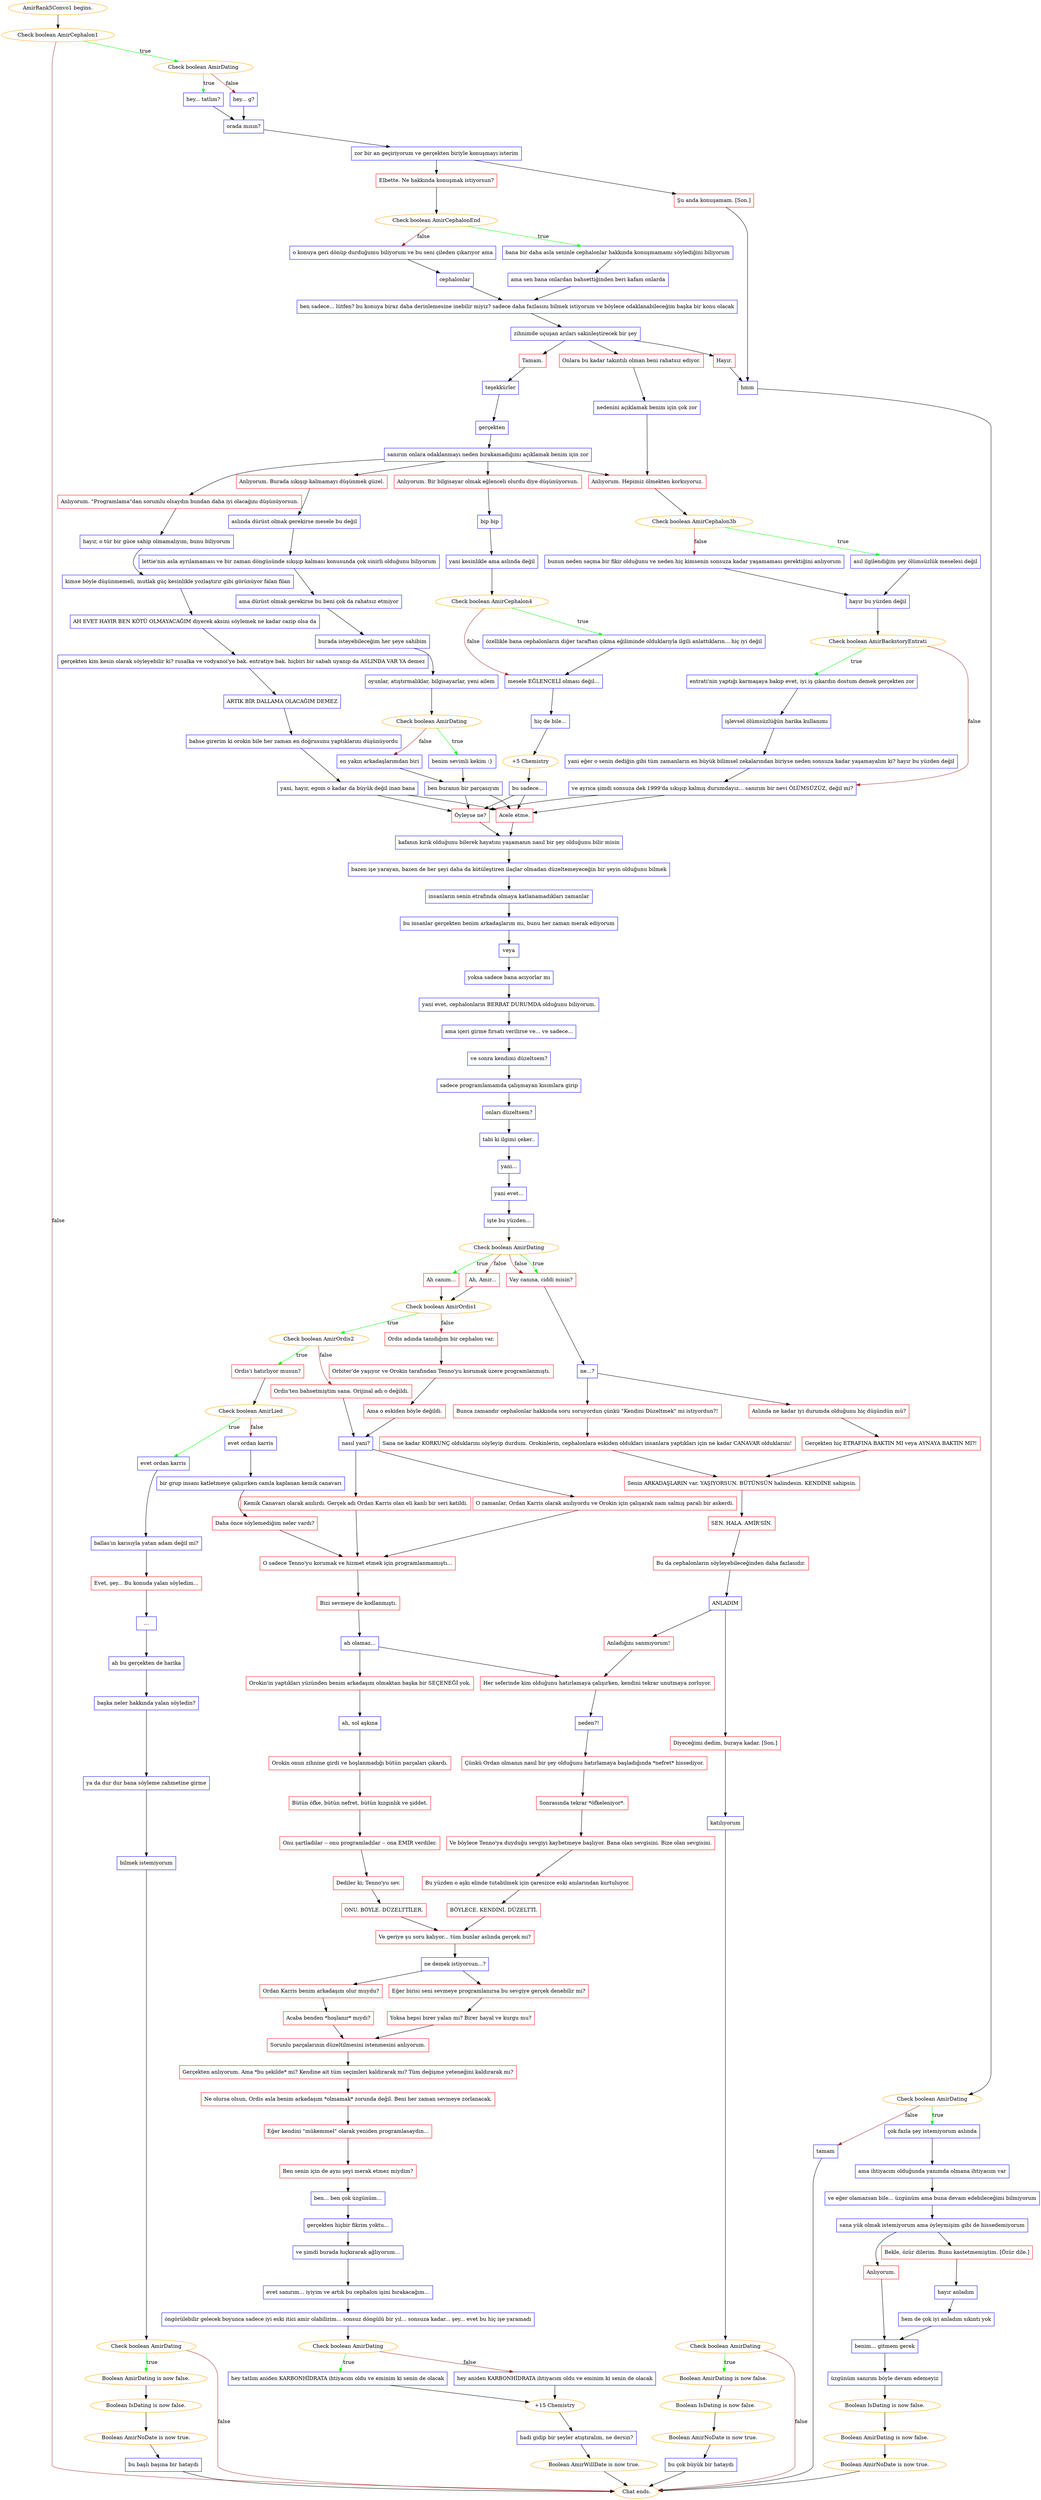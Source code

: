 digraph {
	"AmirRank5Convo1 begins." [color=orange];
		"AmirRank5Convo1 begins." -> j548119213;
	j548119213 [label="Check boolean AmirCephalon1",color=orange];
		j548119213 -> j222941914 [label=true,color=green];
		j548119213 -> "Chat ends." [label=false,color=brown];
	j222941914 [label="Check boolean AmirDating",color=orange];
		j222941914 -> j4132165436 [label=true,color=green];
		j222941914 -> j2435202954 [label=false,color=brown];
	"Chat ends." [color=orange];
	j4132165436 [label="hey... tatlım?",shape=box,color=blue];
		j4132165436 -> j4184373586;
	j2435202954 [label="hey... g?",shape=box,color=blue];
		j2435202954 -> j4184373586;
	j4184373586 [label="orada mısın?",shape=box,color=blue];
		j4184373586 -> j575167663;
	j575167663 [label="zor bir an geçiriyorum ve gerçekten biriyle konuşmayı isterim",shape=box,color=blue];
		j575167663 -> j2513432222;
		j575167663 -> j3032919389;
	j2513432222 [label="Şu anda konuşamam. [Son.]",shape=box,color=red];
		j2513432222 -> j131135649;
	j3032919389 [label="Elbette. Ne hakkında konuşmak istiyorsun?",shape=box,color=red];
		j3032919389 -> j20396458;
	j131135649 [label="hmm",shape=box,color=blue];
		j131135649 -> j674761093;
	j20396458 [label="Check boolean AmirCephalonEnd",color=orange];
		j20396458 -> j3796132901 [label=true,color=green];
		j20396458 -> j3222591417 [label=false,color=brown];
	j674761093 [label="Check boolean AmirDating",color=orange];
		j674761093 -> j274057336 [label=true,color=green];
		j674761093 -> j179117339 [label=false,color=brown];
	j3796132901 [label="bana bir daha asla seninle cephalonlar hakkında konuşmamamı söylediğini biliyorum",shape=box,color=blue];
		j3796132901 -> j2294507764;
	j3222591417 [label="o konuya geri dönüp durduğumu biliyorum ve bu seni çileden çıkarıyor ama",shape=box,color=blue];
		j3222591417 -> j4177842390;
	j274057336 [label="çok fazla şey istemiyorum aslında",shape=box,color=blue];
		j274057336 -> j2093132906;
	j179117339 [label="tamam",shape=box,color=blue];
		j179117339 -> "Chat ends.";
	j2294507764 [label="ama sen bana onlardan bahsettiğinden beri kafam onlarda",shape=box,color=blue];
		j2294507764 -> j3486917861;
	j4177842390 [label="cephalonlar",shape=box,color=blue];
		j4177842390 -> j3486917861;
	j2093132906 [label="ama ihtiyacım olduğunda yanımda olmana ihtiyacım var",shape=box,color=blue];
		j2093132906 -> j1345966389;
	j3486917861 [label="ben sadece... lütfen? bu konuya biraz daha derinlemesine inebilir miyiz? sadece daha fazlasını bilmek istiyorum ve böylece odaklanabileceğim başka bir konu olacak",shape=box,color=blue];
		j3486917861 -> j2673847046;
	j1345966389 [label="ve eğer olamazsan bile... üzgünüm ama buna devam edebileceğimi bilmiyorum",shape=box,color=blue];
		j1345966389 -> j3200353805;
	j2673847046 [label="zihnimde uçuşan arıları sakinleştirecek bir şey",shape=box,color=blue];
		j2673847046 -> j2046549752;
		j2673847046 -> j3404242745;
		j2673847046 -> j1068758499;
	j3200353805 [label="sana yük olmak istemiyorum ama öyleymişim gibi de hissedemiyorum",shape=box,color=blue];
		j3200353805 -> j1034631163;
		j3200353805 -> j4237825199;
	j2046549752 [label="Hayır.",shape=box,color=red];
		j2046549752 -> j131135649;
	j3404242745 [label="Tamam.",shape=box,color=red];
		j3404242745 -> j2160685003;
	j1068758499 [label="Onlara bu kadar takıntılı olman beni rahatsız ediyor.",shape=box,color=red];
		j1068758499 -> j306409023;
	j1034631163 [label="Anlıyorum.",shape=box,color=red];
		j1034631163 -> j208274788;
	j4237825199 [label="Bekle, özür dilerim. Bunu kastetmemiştim. [Özür dile.]",shape=box,color=red];
		j4237825199 -> j2258121910;
	j2160685003 [label="teşekkürler",shape=box,color=blue];
		j2160685003 -> j2252682772;
	j306409023 [label="nedenini açıklamak benim için çok zor",shape=box,color=blue];
		j306409023 -> j4205907117;
	j208274788 [label="benim... gitmem gerek",shape=box,color=blue];
		j208274788 -> j2995889888;
	j2258121910 [label="hayır anladım",shape=box,color=blue];
		j2258121910 -> j2847338752;
	j2252682772 [label="gerçekten",shape=box,color=blue];
		j2252682772 -> j2628290957;
	j4205907117 [label="Anlıyorum. Hepimiz ölmekten korkuyoruz.",shape=box,color=red];
		j4205907117 -> j492228751;
	j2995889888 [label="üzgünüm sanırım böyle devam edemeyiz",shape=box,color=blue];
		j2995889888 -> j2483279661;
	j2847338752 [label="hem de çok iyi anladım sıkıntı yok",shape=box,color=blue];
		j2847338752 -> j208274788;
	j2628290957 [label="sanırım onlara odaklanmayı neden bırakamadığımı açıklamak benim için zor",shape=box,color=blue];
		j2628290957 -> j4205907117;
		j2628290957 -> j412114124;
		j2628290957 -> j1694966722;
		j2628290957 -> j1823439458;
	j492228751 [label="Check boolean AmirCephalon3b",color=orange];
		j492228751 -> j1611051837 [label=true,color=green];
		j492228751 -> j446890881 [label=false,color=brown];
	j2483279661 [label="Boolean IsDating is now false.",color=orange];
		j2483279661 -> j911677755;
	j412114124 [label="Anlıyorum. Burada sıkışıp kalmamayı düşünmek güzel.",shape=box,color=red];
		j412114124 -> j3773458998;
	j1694966722 [label="Anlıyorum. \"Programlama\"dan sorumlu olsaydın bundan daha iyi olacağını düşünüyorsun.",shape=box,color=red];
		j1694966722 -> j1821909452;
	j1823439458 [label="Anlıyorum. Bir bilgisayar olmak eğlenceli olurdu diye düşünüyorsun.",shape=box,color=red];
		j1823439458 -> j3721768089;
	j1611051837 [label="asıl ilgilendiğim şey ölümsüzlük meselesi değil",shape=box,color=blue];
		j1611051837 -> j1836263988;
	j446890881 [label="bunun neden saçma bir fikir olduğunu ve neden hiç kimsenin sonsuza kadar yaşamaması gerektiğini anlıyorum",shape=box,color=blue];
		j446890881 -> j1836263988;
	j911677755 [label="Boolean AmirDating is now false.",color=orange];
		j911677755 -> j1438323710;
	j3773458998 [label="aslında dürüst olmak gerekirse mesele bu değil",shape=box,color=blue];
		j3773458998 -> j1951422294;
	j1821909452 [label="hayır, o tür bir güce sahip olmamalıyım, bunu biliyorum",shape=box,color=blue];
		j1821909452 -> j3225970173;
	j3721768089 [label="bip bip",shape=box,color=blue];
		j3721768089 -> j788756754;
	j1836263988 [label="hayır bu yüzden değil",shape=box,color=blue];
		j1836263988 -> j427368731;
	j1438323710 [label="Boolean AmirNoDate is now true.",color=orange];
		j1438323710 -> "Chat ends.";
	j1951422294 [label="lettie'nin asla ayrılamaması ve bir zaman döngüsünde sıkışıp kalması konusunda çok sinirli olduğunu biliyorum",shape=box,color=blue];
		j1951422294 -> j2741462579;
	j3225970173 [label="kimse böyle düşünmemeli, mutlak güç kesinlikle yozlaştırır gibi görünüyor falan filan",shape=box,color=blue];
		j3225970173 -> j270736508;
	j788756754 [label="yani kesinlikle ama aslında değil",shape=box,color=blue];
		j788756754 -> j3210509153;
	j427368731 [label="Check boolean AmirBackstoryEntrati",color=orange];
		j427368731 -> j3777071497 [label=true,color=green];
		j427368731 -> j822461538 [label=false,color=brown];
	j2741462579 [label="ama dürüst olmak gerekirse bu beni çok da rahatsız etmiyor",shape=box,color=blue];
		j2741462579 -> j1440583283;
	j270736508 [label="AH EVET HAYIR BEN KÖTÜ OLMAYACAĞIM diyerek aksini söylemek ne kadar cazip olsa da",shape=box,color=blue];
		j270736508 -> j241936054;
	j3210509153 [label="Check boolean AmirCephalon4",color=orange];
		j3210509153 -> j311544790 [label=true,color=green];
		j3210509153 -> j1513624188 [label=false,color=brown];
	j3777071497 [label="entrati'nin yaptığı karmaşaya bakıp evet, iyi iş çıkardın dostum demek gerçekten zor",shape=box,color=blue];
		j3777071497 -> j1597910015;
	j822461538 [label="ve ayrıca şimdi sonsuza dek 1999'da sıkışıp kalmış durumdayız... sanırım bir nevi ÖLÜMSÜZÜZ, değil mi?",shape=box,color=blue];
		j822461538 -> j4003212062;
		j822461538 -> j3141909359;
	j1440583283 [label="burada isteyebileceğim her şeye sahibim",shape=box,color=blue];
		j1440583283 -> j3421687429;
	j241936054 [label="gerçekten kim kesin olarak söyleyebilir ki? rusalka ve vodyanoi'ye bak. entratiye bak. hiçbiri bir sabah uyanıp da ASLINDA VAR YA demez",shape=box,color=blue];
		j241936054 -> j1992014612;
	j311544790 [label="özellikle bana cephalonların diğer taraftan çıkma eğiliminde olduklarıyla ilgili anlattıkların... hiç iyi değil",shape=box,color=blue];
		j311544790 -> j1513624188;
	j1513624188 [label="mesele EĞLENCELİ olması değil...",shape=box,color=blue];
		j1513624188 -> j2102997462;
	j1597910015 [label="işlevsel ölümsüzlüğün harika kullanımı",shape=box,color=blue];
		j1597910015 -> j440415133;
	j4003212062 [label="Acele etme.",shape=box,color=red];
		j4003212062 -> j1711757855;
	j3141909359 [label="Öyleyse ne?",shape=box,color=red];
		j3141909359 -> j1711757855;
	j3421687429 [label="oyunlar, atıştırmalıklar, bilgisayarlar, yeni ailem",shape=box,color=blue];
		j3421687429 -> j3960698465;
	j1992014612 [label="ARTIK BİR DALLAMA OLACAĞIM DEMEZ",shape=box,color=blue];
		j1992014612 -> j2123442872;
	j2102997462 [label="hiç de bile...",shape=box,color=blue];
		j2102997462 -> j1320706402;
	j440415133 [label="yani eğer o senin dediğin gibi tüm zamanların en büyük bilimsel zekalarından biriyse neden sonsuza kadar yaşamayalım ki? hayır bu yüzden değil",shape=box,color=blue];
		j440415133 -> j822461538;
	j1711757855 [label="kafanın kırık olduğunu bilerek hayatını yaşamanın nasıl bir şey olduğunu bilir misin",shape=box,color=blue];
		j1711757855 -> j244185030;
	j3960698465 [label="Check boolean AmirDating",color=orange];
		j3960698465 -> j4097660639 [label=true,color=green];
		j3960698465 -> j1408947094 [label=false,color=brown];
	j2123442872 [label="bahse girerim ki orokin bile her zaman en doğrusunu yaptıklarını düşünüyordu",shape=box,color=blue];
		j2123442872 -> j1764016363;
	j1320706402 [label="+5 Chemistry",color=orange];
		j1320706402 -> j274478592;
	j244185030 [label="bazen işe yarayan, bazen de her şeyi daha da kötüleştiren ilaçlar olmadan düzeltemeyeceğin bir şeyin olduğunu bilmek",shape=box,color=blue];
		j244185030 -> j3732776901;
	j4097660639 [label="benim sevimli kekim :}",shape=box,color=blue];
		j4097660639 -> j943707141;
	j1408947094 [label="en yakın arkadaşlarımdan biri",shape=box,color=blue];
		j1408947094 -> j943707141;
	j1764016363 [label="yani, hayır, egom o kadar da büyük değil inan bana",shape=box,color=blue];
		j1764016363 -> j4003212062;
		j1764016363 -> j3141909359;
	j274478592 [label="bu sadece...",shape=box,color=blue];
		j274478592 -> j4003212062;
		j274478592 -> j3141909359;
	j3732776901 [label="insanların senin etrafında olmaya katlanamadıkları zamanlar",shape=box,color=blue];
		j3732776901 -> j2951053157;
	j943707141 [label="ben buranın bir parçasıyım",shape=box,color=blue];
		j943707141 -> j4003212062;
		j943707141 -> j3141909359;
	j2951053157 [label="bu insanlar gerçekten benim arkadaşlarım mı, bunu her zaman merak ediyorum",shape=box,color=blue];
		j2951053157 -> j3135745113;
	j3135745113 [label="veya",shape=box,color=blue];
		j3135745113 -> j2763602609;
	j2763602609 [label="yoksa sadece bana acıyorlar mı",shape=box,color=blue];
		j2763602609 -> j2351640046;
	j2351640046 [label="yani evet, cephalonların BERBAT DURUMDA olduğunu biliyorum.",shape=box,color=blue];
		j2351640046 -> j2018876516;
	j2018876516 [label="ama içeri girme fırsatı verilirse ve... ve sadece...",shape=box,color=blue];
		j2018876516 -> j319492165;
	j319492165 [label="ve sonra kendimi düzeltsem?",shape=box,color=blue];
		j319492165 -> j839485545;
	j839485545 [label="sadece programlamamda çalışmayan kısımlara girip",shape=box,color=blue];
		j839485545 -> j1072743264;
	j1072743264 [label="onları düzeltsem?",shape=box,color=blue];
		j1072743264 -> j1606559201;
	j1606559201 [label="tabi ki ilgimi çeker..",shape=box,color=blue];
		j1606559201 -> j2900655870;
	j2900655870 [label="yani...",shape=box,color=blue];
		j2900655870 -> j3438478972;
	j3438478972 [label="yani evet...",shape=box,color=blue];
		j3438478972 -> j3285714771;
	j3285714771 [label="işte bu yüzden...",shape=box,color=blue];
		j3285714771 -> j2665251816;
	j2665251816 [label="Check boolean AmirDating",color=orange];
		j2665251816 -> j1920229753 [label=true,color=green];
		j2665251816 -> j2677597764 [label=true,color=green];
		j2665251816 -> j2790407222 [label=false,color=brown];
		j2665251816 -> j2677597764 [label=false,color=brown];
	j1920229753 [label="Ah canım...",shape=box,color=red];
		j1920229753 -> j3233125665;
	j2677597764 [label="Vay canına, ciddi misin?",shape=box,color=red];
		j2677597764 -> j2663730496;
	j2790407222 [label="Ah, Amir...",shape=box,color=red];
		j2790407222 -> j3233125665;
	j3233125665 [label="Check boolean AmirOrdis1",color=orange];
		j3233125665 -> j2834773449 [label=true,color=green];
		j3233125665 -> j2363866841 [label=false,color=brown];
	j2663730496 [label="ne...?",shape=box,color=blue];
		j2663730496 -> j2443858463;
		j2663730496 -> j2405545811;
	j2834773449 [label="Check boolean AmirOrdis2",color=orange];
		j2834773449 -> j1106710915 [label=true,color=green];
		j2834773449 -> j59656960 [label=false,color=brown];
	j2363866841 [label="Ordis adında tanıdığım bir cephalon var.",shape=box,color=red];
		j2363866841 -> j3554057690;
	j2443858463 [label="Bunca zamandır cephalonlar hakkında soru soruyordun çünkü \"Kendini Düzeltmek\" mi istiyordun?!",shape=box,color=red];
		j2443858463 -> j3393786556;
	j2405545811 [label="Aslında ne kadar iyi durumda olduğunu hiç düşündün mü?",shape=box,color=red];
		j2405545811 -> j881447183;
	j1106710915 [label="Ordis'i hatırlıyor musun?",shape=box,color=red];
		j1106710915 -> j3415104230;
	j59656960 [label="Ordis'ten bahsetmiştim sana. Orijinal adı o değildi.",shape=box,color=red];
		j59656960 -> j1416326016;
	j3554057690 [label="Orbiter'de yaşıyor ve Orokin tarafından Tenno'yu korumak üzere programlanmıştı.",shape=box,color=red];
		j3554057690 -> j1922424646;
	j3393786556 [label="Sana ne kadar KORKUNÇ olduklarını söyleyip durdum. Orokinlerin, cephalonlara eskiden oldukları insanlara yaptıkları için ne kadar CANAVAR olduklarını!",shape=box,color=red];
		j3393786556 -> j1670959474;
	j881447183 [label="Gerçekten hiç ETRAFINA BAKTIN MI veya AYNAYA BAKTIN MI?!",shape=box,color=red];
		j881447183 -> j1670959474;
	j3415104230 [label="Check boolean AmirLied",color=orange];
		j3415104230 -> j518533081 [label=true,color=green];
		j3415104230 -> j3955287117 [label=false,color=brown];
	j1416326016 [label="nasıl yani?",shape=box,color=blue];
		j1416326016 -> j450803144;
		j1416326016 -> j254127702;
	j1922424646 [label="Ama o eskiden böyle değildi.",shape=box,color=red];
		j1922424646 -> j1416326016;
	j1670959474 [label="Senin ARKADAŞLARIN var. YAŞIYORSUN. BÜTÜNSÜN halindesin. KENDİNE sahipsin.",shape=box,color=red];
		j1670959474 -> j840064697;
	j518533081 [label="evet ordan karris",shape=box,color=blue];
		j518533081 -> j2120754449;
	j3955287117 [label="evet ordan karris",shape=box,color=blue];
		j3955287117 -> j199084542;
	j450803144 [label="Kemik Canavarı olarak anılırdı. Gerçek adı Ordan Karris olan eli kanlı bir seri katildi.",shape=box,color=red];
		j450803144 -> j1013190933;
	j254127702 [label="O zamanlar, Ordan Karris olarak anılıyordu ve Orokin için çalışarak nam salmış paralı bir askerdi.",shape=box,color=red];
		j254127702 -> j1013190933;
	j840064697 [label="SEN. HALA. AMİR'SİN.",shape=box,color=red];
		j840064697 -> j2705834168;
	j2120754449 [label="ballas'ın karısıyla yatan adam değil mi?",shape=box,color=blue];
		j2120754449 -> j1928170782;
	j199084542 [label="bir grup insanı katletmeye çalışırken camla kaplanan kemik canavarı",shape=box,color=blue];
		j199084542 -> j4113518390;
	j1013190933 [label="O sadece Tenno'yu korumak ve hizmet etmek için programlanmamıştı...",shape=box,color=red];
		j1013190933 -> j3543084634;
	j2705834168 [label="Bu da cephalonların söyleyebileceğinden daha fazlasıdır.",shape=box,color=red];
		j2705834168 -> j2818079845;
	j1928170782 [label="Evet, şey... Bu konuda yalan söyledim...",shape=box,color=red];
		j1928170782 -> j3714693799;
	j4113518390 [label="Daha önce söylemediğim neler vardı?",shape=box,color=red];
		j4113518390 -> j1013190933;
	j3543084634 [label="Bizi sevmeye de kodlanmıştı.",shape=box,color=red];
		j3543084634 -> j507161922;
	j2818079845 [label="ANLADIM",shape=box,color=blue];
		j2818079845 -> j2004440128;
		j2818079845 -> j3059743776;
	j3714693799 [label="...",shape=box,color=blue];
		j3714693799 -> j2281985098;
	j507161922 [label="ah olamaz...",shape=box,color=blue];
		j507161922 -> j3035150391;
		j507161922 -> j2834624490;
	j2004440128 [label="Diyeceğimi dedim, buraya kadar. [Son.]",shape=box,color=red];
		j2004440128 -> j4191250953;
	j3059743776 [label="Anladığını sanmıyorum!",shape=box,color=red];
		j3059743776 -> j2834624490;
	j2281985098 [label="ah bu gerçekten de harika",shape=box,color=blue];
		j2281985098 -> j110861625;
	j3035150391 [label="Orokin'in yaptıkları yüzünden benim arkadaşım olmaktan başka bir SEÇENEĞİ yok.",shape=box,color=red];
		j3035150391 -> j193580820;
	j2834624490 [label="Her seferinde kim olduğunu hatırlamaya çalışırken, kendini tekrar unutmaya zorluyor.",shape=box,color=red];
		j2834624490 -> j1100050336;
	j4191250953 [label="katılıyorum",shape=box,color=blue];
		j4191250953 -> j3876333833;
	j110861625 [label="başka neler hakkında yalan söyledin?",shape=box,color=blue];
		j110861625 -> j2981136345;
	j193580820 [label="ah, sol aşkına",shape=box,color=blue];
		j193580820 -> j986278055;
	j1100050336 [label="neden?!",shape=box,color=blue];
		j1100050336 -> j3229429607;
	j3876333833 [label="Check boolean AmirDating",color=orange];
		j3876333833 -> j111676419 [label=true,color=green];
		j3876333833 -> "Chat ends." [label=false,color=brown];
	j2981136345 [label="ya da dur dur bana söyleme zahmetine girme",shape=box,color=blue];
		j2981136345 -> j1651623223;
	j986278055 [label="Orokin onun zihnine girdi ve hoşlanmadığı bütün parçaları çıkardı.",shape=box,color=red];
		j986278055 -> j330389387;
	j3229429607 [label="Çünkü Ordan olmanın nasıl bir şey olduğunu hatırlamaya başladığında *nefret* hissediyor.",shape=box,color=red];
		j3229429607 -> j1108539893;
	j111676419 [label="Boolean AmirDating is now false.",color=orange];
		j111676419 -> j4045680028;
	j1651623223 [label="bilmek istemiyorum",shape=box,color=blue];
		j1651623223 -> j532489223;
	j330389387 [label="Bütün öfke, bütün nefret, bütün kızgınlık ve şiddet.",shape=box,color=red];
		j330389387 -> j590389548;
	j1108539893 [label="Sonrasında tekrar *öfkeleniyor*.",shape=box,color=red];
		j1108539893 -> j2535991498;
	j4045680028 [label="Boolean IsDating is now false.",color=orange];
		j4045680028 -> j4091745974;
	j532489223 [label="Check boolean AmirDating",color=orange];
		j532489223 -> j934612535 [label=true,color=green];
		j532489223 -> "Chat ends." [label=false,color=brown];
	j590389548 [label="Onu şartladılar -- onu programladılar -- ona EMİR verdiler.",shape=box,color=red];
		j590389548 -> j2838440187;
	j2535991498 [label="Ve böylece Tenno'ya duyduğu sevgiyi kaybetmeye başlıyor. Bana olan sevgisini. Bize olan sevgisini.",shape=box,color=red];
		j2535991498 -> j3177422488;
	j4091745974 [label="Boolean AmirNoDate is now true.",color=orange];
		j4091745974 -> j410428122;
	j934612535 [label="Boolean AmirDating is now false.",color=orange];
		j934612535 -> j1243041331;
	j2838440187 [label="Dediler ki; Tenno'yu sev.",shape=box,color=red];
		j2838440187 -> j2396755138;
	j3177422488 [label="Bu yüzden o aşkı elinde tutabilmek için çaresizce eski anılarından kurtuluyor.",shape=box,color=red];
		j3177422488 -> j3771459047;
	j410428122 [label="bu çok büyük bir hataydı",shape=box,color=blue];
		j410428122 -> "Chat ends.";
	j1243041331 [label="Boolean IsDating is now false.",color=orange];
		j1243041331 -> j605019795;
	j2396755138 [label="ONU. BÖYLE. DÜZELTTİLER.",shape=box,color=red];
		j2396755138 -> j53141444;
	j3771459047 [label="BÖYLECE. KENDİNİ. DÜZELTTİ.",shape=box,color=red];
		j3771459047 -> j53141444;
	j605019795 [label="Boolean AmirNoDate is now true.",color=orange];
		j605019795 -> j364006899;
	j53141444 [label="Ve geriye şu soru kalıyor... tüm bunlar aslında gerçek mi?",shape=box,color=red];
		j53141444 -> j152741211;
	j364006899 [label="bu başlı başına bir hataydı",shape=box,color=blue];
		j364006899 -> "Chat ends.";
	j152741211 [label="ne demek istiyorsun...?",shape=box,color=blue];
		j152741211 -> j2343339378;
		j152741211 -> j898050596;
	j2343339378 [label="Ordan Karris benim arkadaşım olur muydu?",shape=box,color=red];
		j2343339378 -> j4197211927;
	j898050596 [label="Eğer birisi seni sevmeye programlanırsa bu sevgiye gerçek denebilir mi?",shape=box,color=red];
		j898050596 -> j3533987745;
	j4197211927 [label="Acaba benden *hoşlanır* mıydı?",shape=box,color=red];
		j4197211927 -> j807695488;
	j3533987745 [label="Yoksa hepsi birer yalan mı? Birer hayal ve kurgu mu?",shape=box,color=red];
		j3533987745 -> j807695488;
	j807695488 [label="Sorunlu parçalarının düzeltilmesini istenmesini anlıyorum.",shape=box,color=red];
		j807695488 -> j2082896506;
	j2082896506 [label="Gerçekten anlıyorum. Ama *bu şekilde* mi? Kendine ait tüm seçimleri kaldırarak mı? Tüm değişme yeteneğini kaldırarak mı?",shape=box,color=red];
		j2082896506 -> j900850043;
	j900850043 [label="Ne olursa olsun, Ordis asla benim arkadaşım *olmamak* zorunda değil. Beni her zaman sevmeye zorlanacak.",shape=box,color=red];
		j900850043 -> j227656158;
	j227656158 [label="Eğer kendini \"mükemmel\" olarak yeniden programlasaydın...",shape=box,color=red];
		j227656158 -> j3508824721;
	j3508824721 [label="Ben senin için de aynı şeyi merak etmez miydim?",shape=box,color=red];
		j3508824721 -> j3229586446;
	j3229586446 [label="ben... ben çok üzgünüm...",shape=box,color=blue];
		j3229586446 -> j2846995578;
	j2846995578 [label="gerçekten hiçbir fikrim yoktu...",shape=box,color=blue];
		j2846995578 -> j3433068401;
	j3433068401 [label="ve şimdi burada hıçkırarak ağlıyorum...",shape=box,color=blue];
		j3433068401 -> j3919763965;
	j3919763965 [label="evet sanırım... iyiyim ve artık bu cephalon işini bırakacağım...",shape=box,color=blue];
		j3919763965 -> j3454372648;
	j3454372648 [label="öngörülebilir gelecek boyunca sadece iyi eski itici amir olabilirim... sonsuz döngülü bir yıl... sonsuza kadar... şey... evet bu hiç işe yaramadı",shape=box,color=blue];
		j3454372648 -> j1832888177;
	j1832888177 [label="Check boolean AmirDating",color=orange];
		j1832888177 -> j1326943732 [label=true,color=green];
		j1832888177 -> j2160924935 [label=false,color=brown];
	j1326943732 [label="hey tatlım aniden KARBONHİDRATA ihtiyacım oldu ve eminim ki senin de olacak",shape=box,color=blue];
		j1326943732 -> j1190270335;
	j2160924935 [label="hey aniden KARBONHİDRATA ihtiyacım oldu ve eminim ki senin de olacak",shape=box,color=blue];
		j2160924935 -> j1190270335;
	j1190270335 [label="+15 Chemistry",color=orange];
		j1190270335 -> j1962536454;
	j1962536454 [label="hadi gidip bir şeyler atıştıralım, ne dersin?",shape=box,color=blue];
		j1962536454 -> j1538486228;
	j1538486228 [label="Boolean AmirWillDate is now true.",color=orange];
		j1538486228 -> "Chat ends.";
}